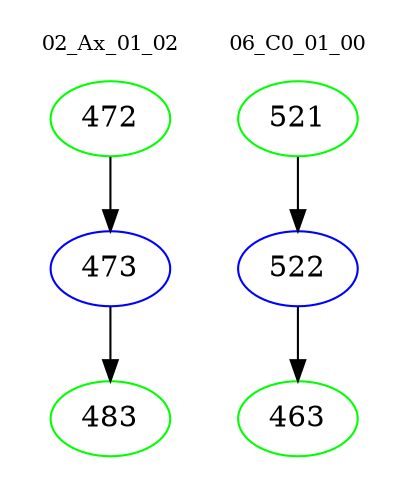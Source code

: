 digraph{
subgraph cluster_0 {
color = white
label = "02_Ax_01_02";
fontsize=10;
T0_472 [label="472", color="green"]
T0_472 -> T0_473 [color="black"]
T0_473 [label="473", color="blue"]
T0_473 -> T0_483 [color="black"]
T0_483 [label="483", color="green"]
}
subgraph cluster_1 {
color = white
label = "06_C0_01_00";
fontsize=10;
T1_521 [label="521", color="green"]
T1_521 -> T1_522 [color="black"]
T1_522 [label="522", color="blue"]
T1_522 -> T1_463 [color="black"]
T1_463 [label="463", color="green"]
}
}
